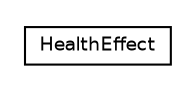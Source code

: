#!/usr/local/bin/dot
#
# Class diagram 
# Generated by UMLGraph version 5.2 (http://www.umlgraph.org/)
#

digraph G {
	edge [fontname="Helvetica",fontsize=10,labelfontname="Helvetica",labelfontsize=10];
	node [fontname="Helvetica",fontsize=10,shape=plaintext];
	nodesep=0.25;
	ranksep=0.5;
	// org.jpokemon.pmapi.item.effect.HealthEffect
	c95 [label=<<table title="org.jpokemon.pmapi.item.effect.HealthEffect" border="0" cellborder="1" cellspacing="0" cellpadding="2" port="p" href="./HealthEffect.html">
		<tr><td><table border="0" cellspacing="0" cellpadding="1">
<tr><td align="center" balign="center"> HealthEffect </td></tr>
		</table></td></tr>
		</table>>, fontname="Helvetica", fontcolor="black", fontsize=9.0];
}

